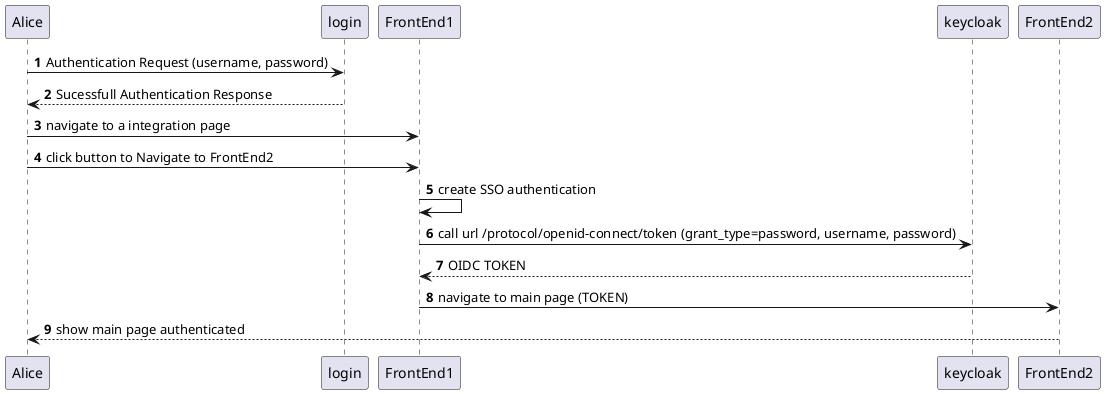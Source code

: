 @startuml
'https://plantuml.com/sequence-diagram

autonumber

'actor Alice

'box "Legacy System"
'    control     login     as login
'    boundary    FrontEnd1
'end box
'
'box "New Architecture" #LightBlue
'    control     "RH-SSO 7.4" as keycloak
'    boundary    FrontEnd2
'end box


Alice -> login: Authentication Request (username, password)
login --> Alice: Sucessfull Authentication Response

Alice -> FrontEnd1: navigate to a integration page
Alice -> FrontEnd1: click button to Navigate to FrontEnd2
FrontEnd1 -> FrontEnd1: create SSO authentication
FrontEnd1 -> keycloak: call url /protocol/openid-connect/token (grant_type=password, username, password)
FrontEnd1 <-- keycloak: OIDC TOKEN
FrontEnd1 -> FrontEnd2: navigate to main page (TOKEN)
Alice <-- FrontEnd2: show main page authenticated
@enduml
